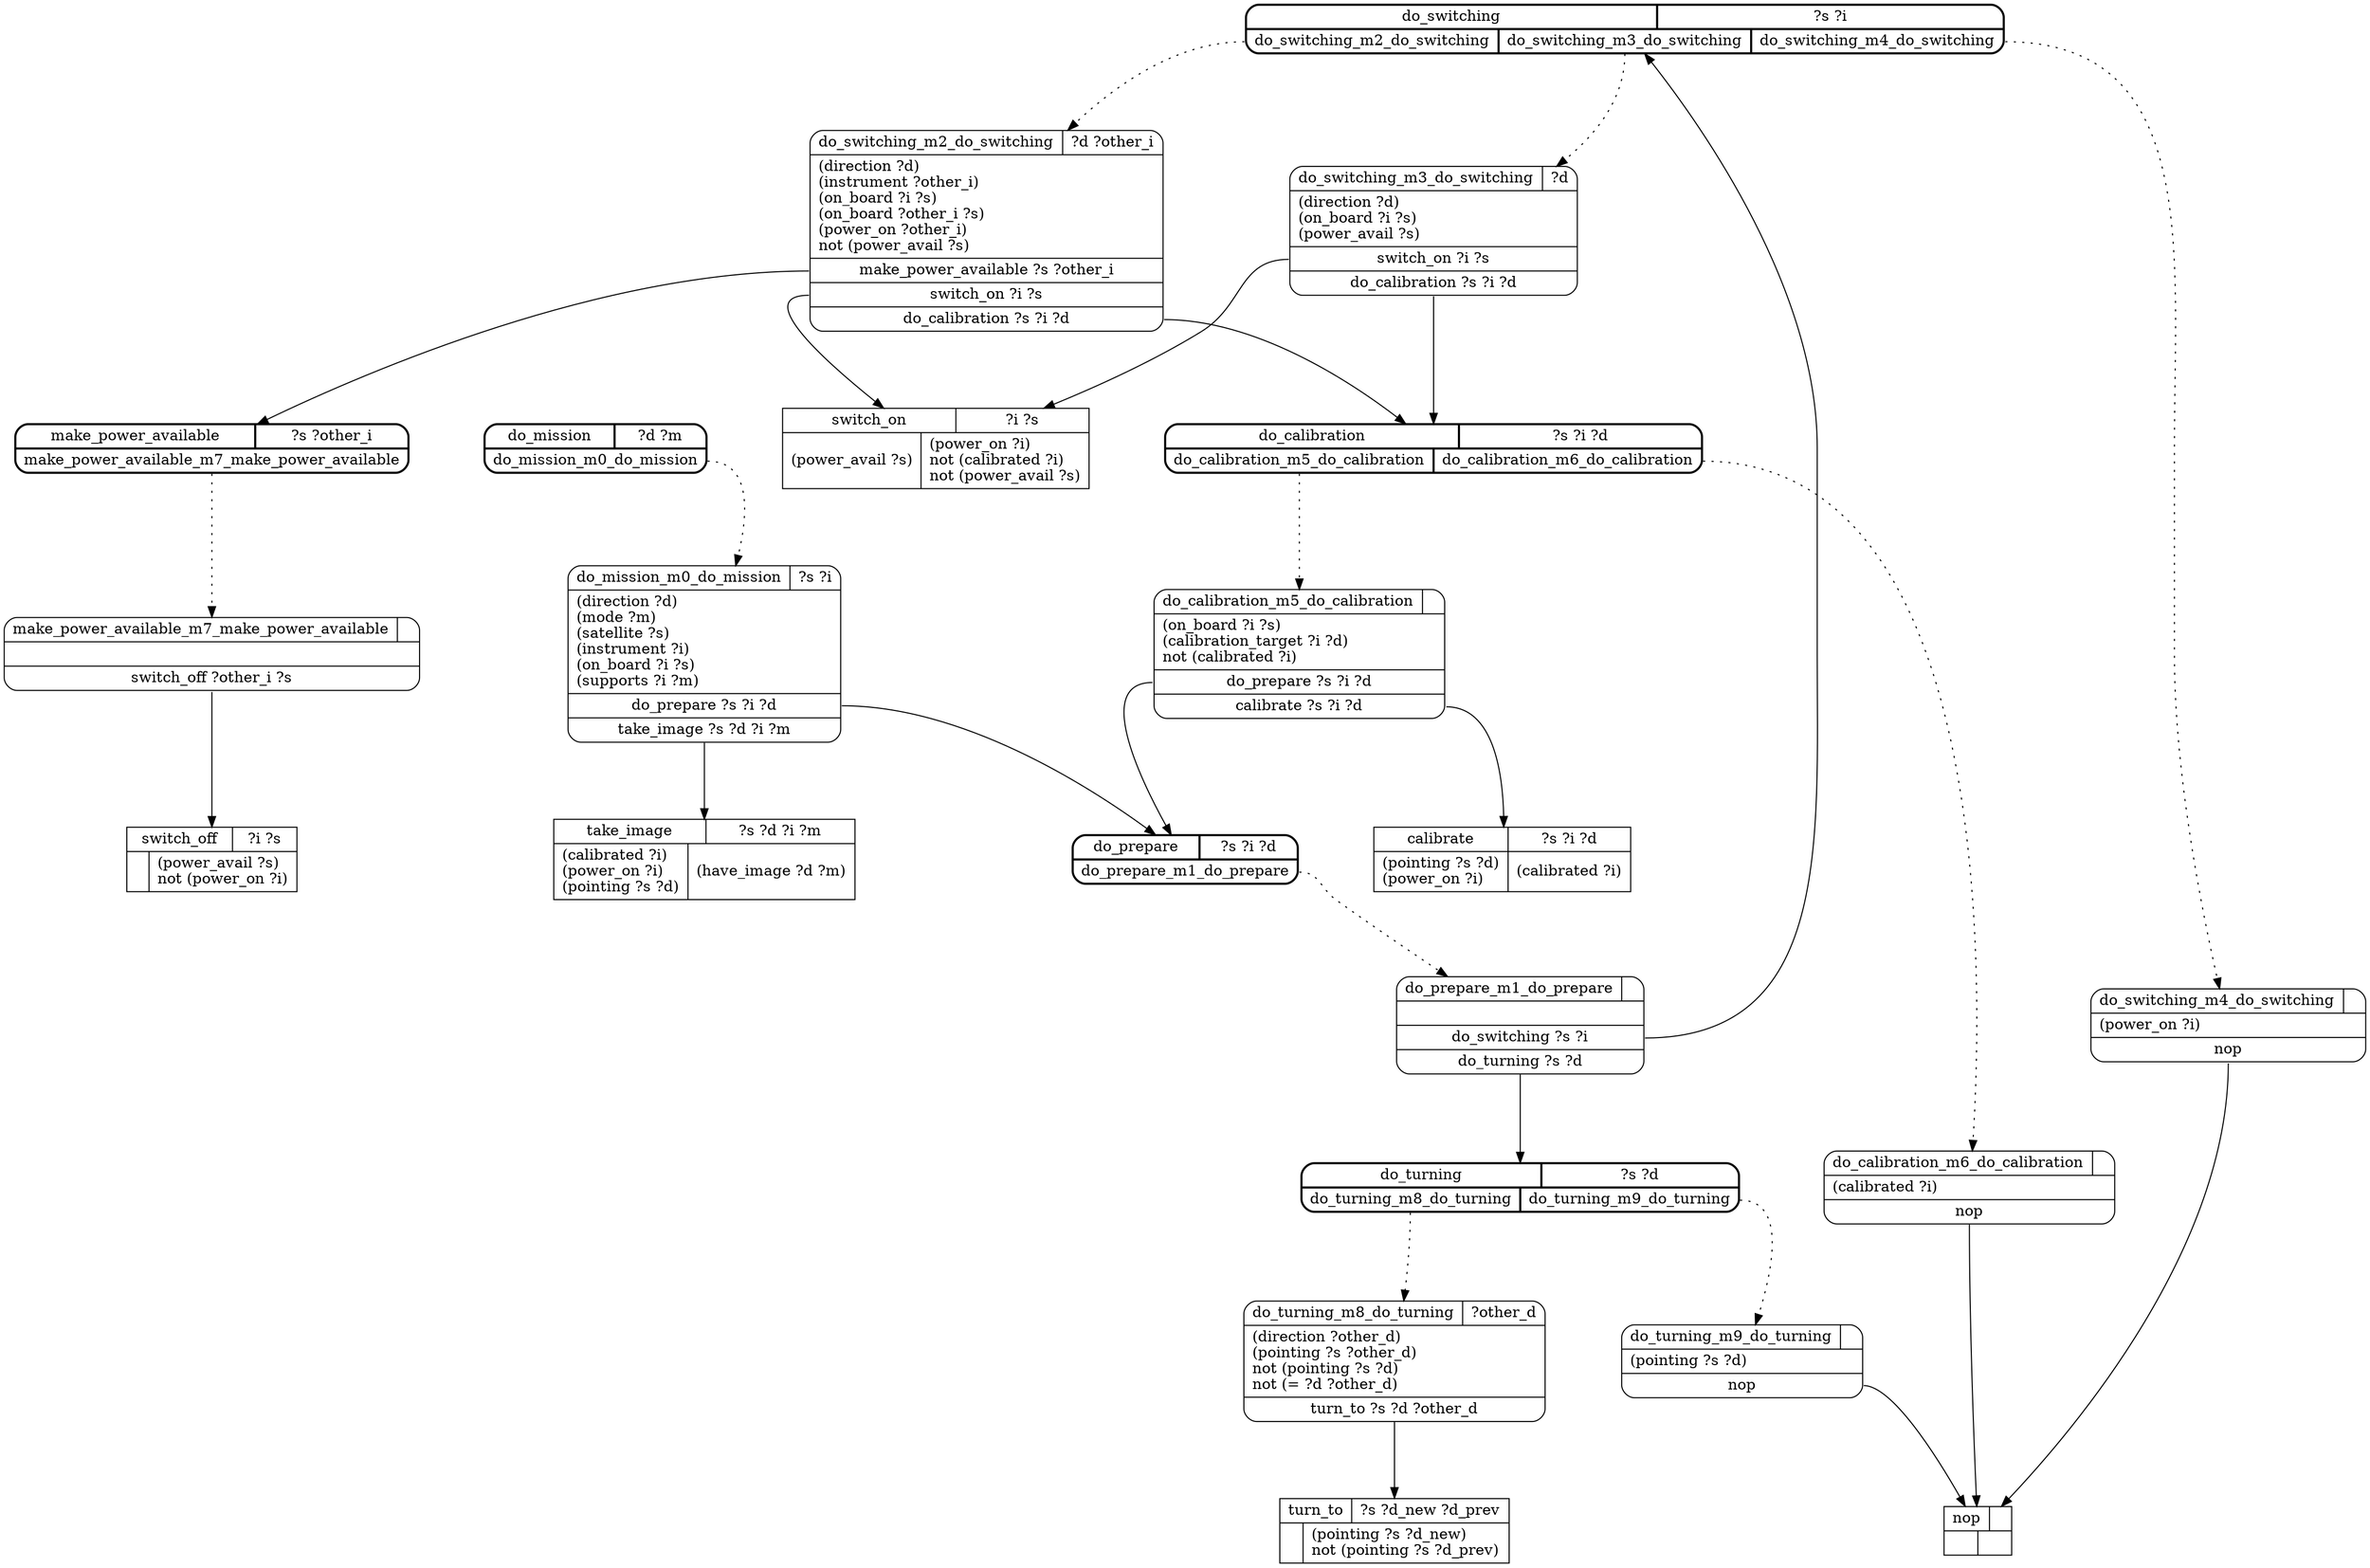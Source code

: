 // Generated by Hype
digraph "satellite" {
  nodesep=1
  ranksep=1
  // Operators
  node [shape=record]
  "turn_to" [
    label="{{\N|?s ?d_new ?d_prev}|{|(pointing ?s ?d_new)\lnot (pointing ?s ?d_prev)\l}}"
  ]
  "switch_on" [
    label="{{\N|?i ?s}|{(power_avail ?s)\l|(power_on ?i)\lnot (calibrated ?i)\lnot (power_avail ?s)\l}}"
  ]
  "switch_off" [
    label="{{\N|?i ?s}|{|(power_avail ?s)\lnot (power_on ?i)\l}}"
  ]
  "calibrate" [
    label="{{\N|?s ?i ?d}|{(pointing ?s ?d)\l(power_on ?i)\l|(calibrated ?i)\l}}"
  ]
  "take_image" [
    label="{{\N|?s ?d ?i ?m}|{(calibrated ?i)\l(power_on ?i)\l(pointing ?s ?d)\l|(have_image ?d ?m)\l}}"
  ]
  "nop" [
    label="{{\N|}|{|}}"
  ]
  // Methods
  node [shape=Mrecord]
  "do_mission" [
    style=bold
    label="{{\N|?d ?m}|{<0>do_mission_m0_do_mission}}"
  ]
  "do_mission_m0_do_mission" [
    label="{{\N|?s ?i}|(direction ?d)\l(mode ?m)\l(satellite ?s)\l(instrument ?i)\l(on_board ?i ?s)\l(supports ?i ?m)\l|<0>do_prepare ?s ?i ?d|<1>take_image ?s ?d ?i ?m}"
  ]
  "do_mission":0 -> "do_mission_m0_do_mission" [style=dotted]
  "do_mission_m0_do_mission":0 -> "do_prepare"
  "do_mission_m0_do_mission":1 -> "take_image"
  "do_prepare" [
    style=bold
    label="{{\N|?s ?i ?d}|{<0>do_prepare_m1_do_prepare}}"
  ]
  "do_prepare_m1_do_prepare" [
    label="{{\N|}||<0>do_switching ?s ?i|<1>do_turning ?s ?d}"
  ]
  "do_prepare":0 -> "do_prepare_m1_do_prepare" [style=dotted]
  "do_prepare_m1_do_prepare":0 -> "do_switching"
  "do_prepare_m1_do_prepare":1 -> "do_turning"
  "do_switching" [
    style=bold
    label="{{\N|?s ?i}|{<0>do_switching_m2_do_switching|<1>do_switching_m3_do_switching|<2>do_switching_m4_do_switching}}"
  ]
  "do_switching_m2_do_switching" [
    label="{{\N|?d ?other_i}|(direction ?d)\l(instrument ?other_i)\l(on_board ?i ?s)\l(on_board ?other_i ?s)\l(power_on ?other_i)\lnot (power_avail ?s)\l|<0>make_power_available ?s ?other_i|<1>switch_on ?i ?s|<2>do_calibration ?s ?i ?d}"
  ]
  "do_switching":0 -> "do_switching_m2_do_switching" [style=dotted]
  "do_switching_m2_do_switching":0 -> "make_power_available"
  "do_switching_m2_do_switching":1 -> "switch_on"
  "do_switching_m2_do_switching":2 -> "do_calibration"
  "do_switching_m3_do_switching" [
    label="{{\N|?d}|(direction ?d)\l(on_board ?i ?s)\l(power_avail ?s)\l|<0>switch_on ?i ?s|<1>do_calibration ?s ?i ?d}"
  ]
  "do_switching":1 -> "do_switching_m3_do_switching" [style=dotted]
  "do_switching_m3_do_switching":0 -> "switch_on"
  "do_switching_m3_do_switching":1 -> "do_calibration"
  "do_switching_m4_do_switching" [
    label="{{\N|}|(power_on ?i)\l|<0>nop}"
  ]
  "do_switching":2 -> "do_switching_m4_do_switching" [style=dotted]
  "do_switching_m4_do_switching":0 -> "nop"
  "do_calibration" [
    style=bold
    label="{{\N|?s ?i ?d}|{<0>do_calibration_m5_do_calibration|<1>do_calibration_m6_do_calibration}}"
  ]
  "do_calibration_m5_do_calibration" [
    label="{{\N|}|(on_board ?i ?s)\l(calibration_target ?i ?d)\lnot (calibrated ?i)\l|<0>do_prepare ?s ?i ?d|<1>calibrate ?s ?i ?d}"
  ]
  "do_calibration":0 -> "do_calibration_m5_do_calibration" [style=dotted]
  "do_calibration_m5_do_calibration":0 -> "do_prepare"
  "do_calibration_m5_do_calibration":1 -> "calibrate"
  "do_calibration_m6_do_calibration" [
    label="{{\N|}|(calibrated ?i)\l|<0>nop}"
  ]
  "do_calibration":1 -> "do_calibration_m6_do_calibration" [style=dotted]
  "do_calibration_m6_do_calibration":0 -> "nop"
  "make_power_available" [
    style=bold
    label="{{\N|?s ?other_i}|{<0>make_power_available_m7_make_power_available}}"
  ]
  "make_power_available_m7_make_power_available" [
    label="{{\N|}||<0>switch_off ?other_i ?s}"
  ]
  "make_power_available":0 -> "make_power_available_m7_make_power_available" [style=dotted]
  "make_power_available_m7_make_power_available":0 -> "switch_off"
  "do_turning" [
    style=bold
    label="{{\N|?s ?d}|{<0>do_turning_m8_do_turning|<1>do_turning_m9_do_turning}}"
  ]
  "do_turning_m8_do_turning" [
    label="{{\N|?other_d}|(direction ?other_d)\l(pointing ?s ?other_d)\lnot (pointing ?s ?d)\lnot (= ?d ?other_d)\l|<0>turn_to ?s ?d ?other_d}"
  ]
  "do_turning":0 -> "do_turning_m8_do_turning" [style=dotted]
  "do_turning_m8_do_turning":0 -> "turn_to"
  "do_turning_m9_do_turning" [
    label="{{\N|}|(pointing ?s ?d)\l|<0>nop}"
  ]
  "do_turning":1 -> "do_turning_m9_do_turning" [style=dotted]
  "do_turning_m9_do_turning":0 -> "nop"
}